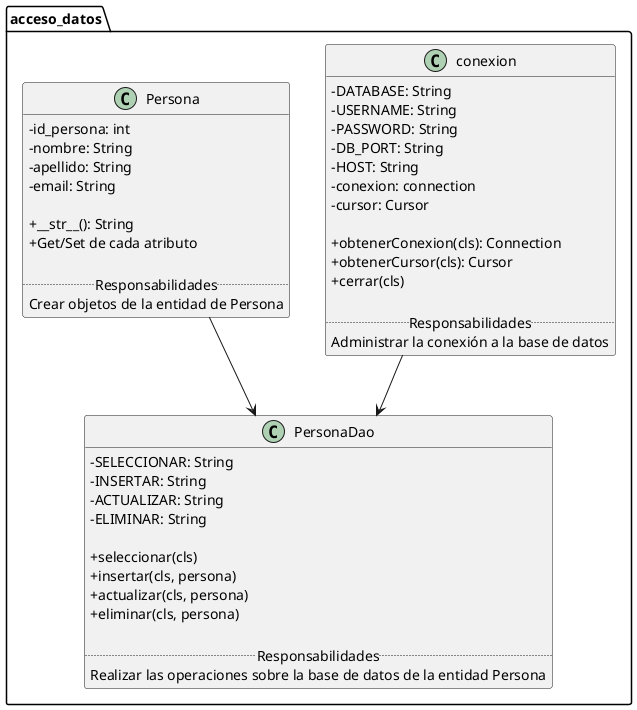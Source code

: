 @startuml
skinparam classAttributeIconSize 0

package acceso_datos {

    class conexion {
        -DATABASE: String
        -USERNAME: String
        -PASSWORD: String
        -DB_PORT: String
        -HOST: String
        -conexion: connection
        -cursor: Cursor

        +obtenerConexion(cls): Connection
        +obtenerCursor(cls): Cursor
        +cerrar(cls)

        .. Responsabilidades ..
        Administrar la conexión a la base de datos
    }

    class Persona {
        -id_persona: int
        -nombre: String
        -apellido: String
        -email: String

        +__str__(): String
        +Get/Set de cada atributo

        .. Responsabilidades ..
        Crear objetos de la entidad de Persona
    }

    class PersonaDao {
        -SELECCIONAR: String
        -INSERTAR: String
        -ACTUALIZAR: String
        -ELIMINAR: String

        +seleccionar(cls)
        +insertar(cls, persona)
        +actualizar(cls, persona)
        +eliminar(cls, persona)

        .. Responsabilidades ..
        Realizar las operaciones sobre la base de datos de la entidad Persona
    }

    Persona --> PersonaDao
    conexion --> PersonaDao
}
@enduml
